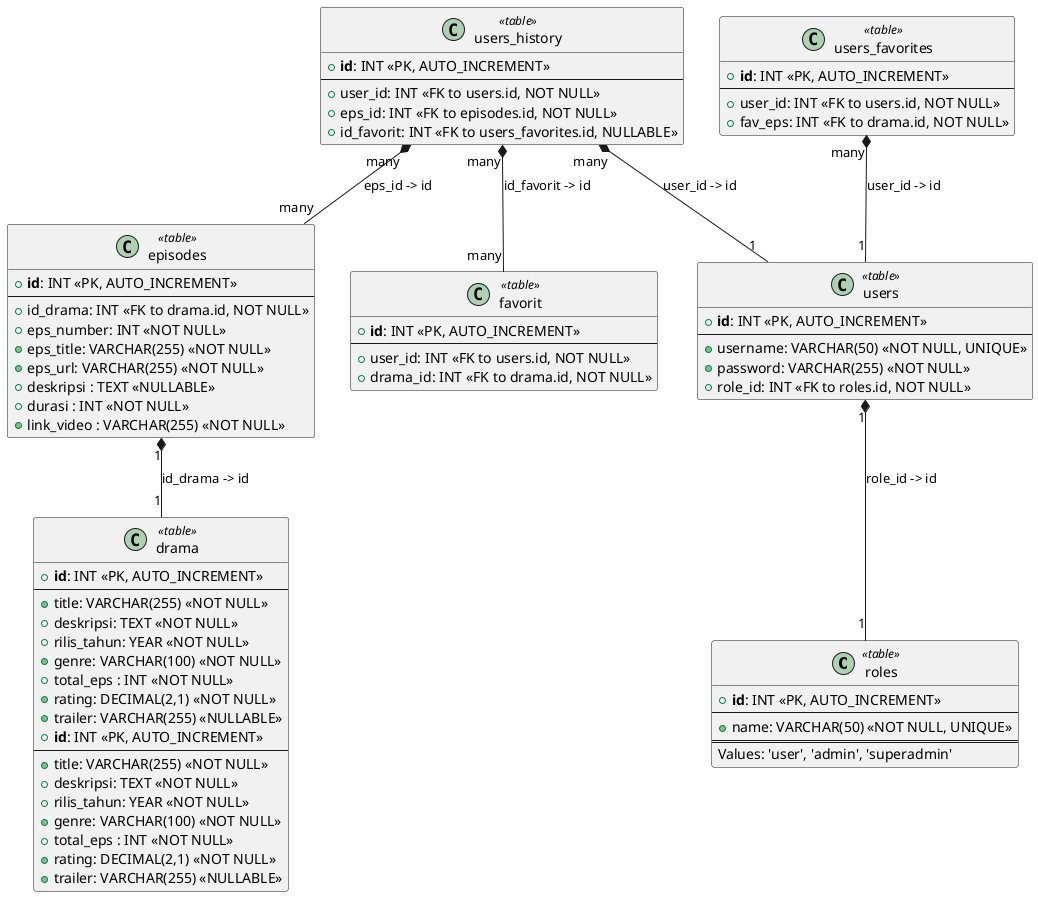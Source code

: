 @startuml Shema database Bkdrama

class roles <<table>> {
  + **id**: INT <<PK, AUTO_INCREMENT>>
  --
  + name: VARCHAR(50) <<NOT NULL, UNIQUE>>
  ' + created_at: TIMESTAMP <<DEFAULT CURRENT_TIMESTAMP>>
  ==
  Values: 'user', 'admin', 'superadmin'
}
class users <<table>> {
    + **id**: INT <<PK, AUTO_INCREMENT>>
    --
    + username: VARCHAR(50) <<NOT NULL, UNIQUE>>
    + password: VARCHAR(255) <<NOT NULL>>
    + role_id: INT <<FK to roles.id, NOT NULL>>
}

class users_history <<table>> {
  + **id**: INT <<PK, AUTO_INCREMENT>>
  --
  + user_id: INT <<FK to users.id, NOT NULL>>
  + eps_id: INT <<FK to episodes.id, NOT NULL>>
  + id_favorit: INT <<FK to users_favorites.id, NULLABLE>>
}

class users_favorites <<table>>{
  + **id**: INT <<PK, AUTO_INCREMENT>>
  --
  + user_id: INT <<FK to users.id, NOT NULL>>
  + fav_eps: INT <<FK to drama.id, NOT NULL>>
}

class drama <<table>> {
  + **id**: INT <<PK, AUTO_INCREMENT>>
  --
  + title: VARCHAR(255) <<NOT NULL>>
  + deskripsi: TEXT <<NOT NULL>>
  + rilis_tahun: YEAR <<NOT NULL>>
  + genre: VARCHAR(100) <<NOT NULL>>
  + total_eps : INT <<NOT NULL>>
  + rating: DECIMAL(2,1) <<NOT NULL>>
  + trailer: VARCHAR(255) <<NULLABLE>>
}

class episodes <<table>> {
  + **id**: INT <<PK, AUTO_INCREMENT>>
  --
  + id_drama: INT <<FK to drama.id, NOT NULL>>
  + eps_number: INT <<NOT NULL>>
  + eps_title: VARCHAR(255) <<NOT NULL>>
  + eps_url: VARCHAR(255) <<NOT NULL>> 
  + deskripsi : TEXT <<NULLABLE>>
  + durasi : INT <<NOT NULL>> 
  + link_video : VARCHAR(255) <<NOT NULL>>
}

class favorit <<table>>{
  + **id**: INT <<PK, AUTO_INCREMENT>>
  --
  + user_id: INT <<FK to users.id, NOT NULL>>
  + drama_id: INT <<FK to drama.id, NOT NULL>>
}

class drama <<table>> {
  + **id**: INT <<PK, AUTO_INCREMENT>>
  --
  + title: VARCHAR(255) <<NOT NULL>>
  + deskripsi: TEXT <<NOT NULL>>
  + rilis_tahun: YEAR <<NOT NULL>>
  + genre: VARCHAR(100) <<NOT NULL>>
  + total_eps : INT <<NOT NULL>>
  + rating: DECIMAL(2,1) <<NOT NULL>>
  + trailer: VARCHAR(255) <<NULLABLE>>
}
' Relations
users "1" *-- "1" roles : role_id -> id
users_history "many" *-- "1" users : user_id -> id
users_history "many" *-- "many" favorit : id_favorit -> id
users_history "many" *-- "many" episodes : eps_id -> id
episodes "1" *-- "1" drama : id_drama -> id
users_favorites "many" *-- "1" users : user_id -> id
' Deskripsi
' + link_video : VARCHAR(255) <<NOT NULL>> 'URL video lewat folder assets/videos/
' + eps_url: VARCHAR(255) <<NOT NULL>> 'URL video episode
' + trailer: VARCHAR(255) <<NULLABLE>> 'URL trailer

@enduml